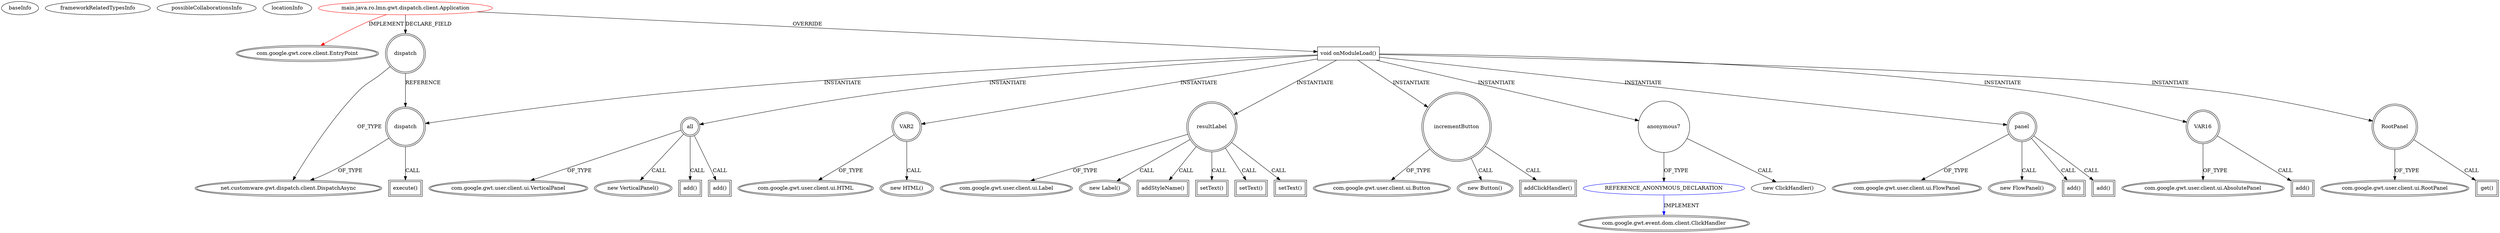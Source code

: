 digraph {
baseInfo[graphId=4429,category="extension_graph",isAnonymous=false,possibleRelation=true]
frameworkRelatedTypesInfo[0="com.google.gwt.core.client.EntryPoint"]
possibleCollaborationsInfo[0="4429~OVERRIDING_METHOD_DECLARATION-INSTANTIATION-~com.google.gwt.core.client.EntryPoint ~com.google.gwt.event.dom.client.ClickHandler ~false~true"]
locationInfo[projectName="rombert-gwt-dispatch-sample",filePath="/rombert-gwt-dispatch-sample/gwt-dispatch-sample-master/dispatch-sample-manual/src/main/java/ro/lmn/gwt/dispatch/client/Application.java",contextSignature="Application",graphId="4429"]
0[label="main.java.ro.lmn.gwt.dispatch.client.Application",vertexType="ROOT_CLIENT_CLASS_DECLARATION",isFrameworkType=false,color=red]
1[label="com.google.gwt.core.client.EntryPoint",vertexType="FRAMEWORK_INTERFACE_TYPE",isFrameworkType=true,peripheries=2]
2[label="dispatch",vertexType="FIELD_DECLARATION",isFrameworkType=true,peripheries=2,shape=circle]
3[label="net.customware.gwt.dispatch.client.DispatchAsync",vertexType="FRAMEWORK_INTERFACE_TYPE",isFrameworkType=true,peripheries=2]
4[label="void onModuleLoad()",vertexType="OVERRIDING_METHOD_DECLARATION",isFrameworkType=false,shape=box]
6[label="all",vertexType="VARIABLE_EXPRESION",isFrameworkType=true,peripheries=2,shape=circle]
7[label="com.google.gwt.user.client.ui.VerticalPanel",vertexType="FRAMEWORK_CLASS_TYPE",isFrameworkType=true,peripheries=2]
5[label="new VerticalPanel()",vertexType="CONSTRUCTOR_CALL",isFrameworkType=true,peripheries=2]
9[label="add()",vertexType="INSIDE_CALL",isFrameworkType=true,peripheries=2,shape=box]
11[label="VAR2",vertexType="VARIABLE_EXPRESION",isFrameworkType=true,peripheries=2,shape=circle]
12[label="com.google.gwt.user.client.ui.HTML",vertexType="FRAMEWORK_CLASS_TYPE",isFrameworkType=true,peripheries=2]
10[label="new HTML()",vertexType="CONSTRUCTOR_CALL",isFrameworkType=true,peripheries=2]
14[label="resultLabel",vertexType="VARIABLE_EXPRESION",isFrameworkType=true,peripheries=2,shape=circle]
15[label="com.google.gwt.user.client.ui.Label",vertexType="FRAMEWORK_CLASS_TYPE",isFrameworkType=true,peripheries=2]
13[label="new Label()",vertexType="CONSTRUCTOR_CALL",isFrameworkType=true,peripheries=2]
17[label="addStyleName()",vertexType="INSIDE_CALL",isFrameworkType=true,peripheries=2,shape=box]
19[label="incrementButton",vertexType="VARIABLE_EXPRESION",isFrameworkType=true,peripheries=2,shape=circle]
20[label="com.google.gwt.user.client.ui.Button",vertexType="FRAMEWORK_CLASS_TYPE",isFrameworkType=true,peripheries=2]
18[label="new Button()",vertexType="CONSTRUCTOR_CALL",isFrameworkType=true,peripheries=2]
22[label="addClickHandler()",vertexType="INSIDE_CALL",isFrameworkType=true,peripheries=2,shape=box]
24[label="anonymous7",vertexType="VARIABLE_EXPRESION",isFrameworkType=false,shape=circle]
25[label="REFERENCE_ANONYMOUS_DECLARATION",vertexType="REFERENCE_ANONYMOUS_DECLARATION",isFrameworkType=false,color=blue]
26[label="com.google.gwt.event.dom.client.ClickHandler",vertexType="FRAMEWORK_INTERFACE_TYPE",isFrameworkType=true,peripheries=2]
23[label="new ClickHandler()",vertexType="CONSTRUCTOR_CALL",isFrameworkType=false]
28[label="setText()",vertexType="INSIDE_CALL",isFrameworkType=true,peripheries=2,shape=box]
29[label="dispatch",vertexType="VARIABLE_EXPRESION",isFrameworkType=true,peripheries=2,shape=circle]
30[label="execute()",vertexType="INSIDE_CALL",isFrameworkType=true,peripheries=2,shape=box]
33[label="setText()",vertexType="INSIDE_CALL",isFrameworkType=true,peripheries=2,shape=box]
35[label="setText()",vertexType="INSIDE_CALL",isFrameworkType=true,peripheries=2,shape=box]
37[label="panel",vertexType="VARIABLE_EXPRESION",isFrameworkType=true,peripheries=2,shape=circle]
38[label="com.google.gwt.user.client.ui.FlowPanel",vertexType="FRAMEWORK_CLASS_TYPE",isFrameworkType=true,peripheries=2]
36[label="new FlowPanel()",vertexType="CONSTRUCTOR_CALL",isFrameworkType=true,peripheries=2]
40[label="add()",vertexType="INSIDE_CALL",isFrameworkType=true,peripheries=2,shape=box]
42[label="add()",vertexType="INSIDE_CALL",isFrameworkType=true,peripheries=2,shape=box]
44[label="add()",vertexType="INSIDE_CALL",isFrameworkType=true,peripheries=2,shape=box]
45[label="VAR16",vertexType="VARIABLE_EXPRESION",isFrameworkType=true,peripheries=2,shape=circle]
47[label="com.google.gwt.user.client.ui.AbsolutePanel",vertexType="FRAMEWORK_CLASS_TYPE",isFrameworkType=true,peripheries=2]
46[label="add()",vertexType="INSIDE_CALL",isFrameworkType=true,peripheries=2,shape=box]
48[label="RootPanel",vertexType="VARIABLE_EXPRESION",isFrameworkType=true,peripheries=2,shape=circle]
50[label="com.google.gwt.user.client.ui.RootPanel",vertexType="FRAMEWORK_CLASS_TYPE",isFrameworkType=true,peripheries=2]
49[label="get()",vertexType="INSIDE_CALL",isFrameworkType=true,peripheries=2,shape=box]
0->1[label="IMPLEMENT",color=red]
0->2[label="DECLARE_FIELD"]
2->3[label="OF_TYPE"]
0->4[label="OVERRIDE"]
4->6[label="INSTANTIATE"]
6->7[label="OF_TYPE"]
6->5[label="CALL"]
6->9[label="CALL"]
4->11[label="INSTANTIATE"]
11->12[label="OF_TYPE"]
11->10[label="CALL"]
4->14[label="INSTANTIATE"]
14->15[label="OF_TYPE"]
14->13[label="CALL"]
14->17[label="CALL"]
4->19[label="INSTANTIATE"]
19->20[label="OF_TYPE"]
19->18[label="CALL"]
19->22[label="CALL"]
4->24[label="INSTANTIATE"]
25->26[label="IMPLEMENT",color=blue]
24->25[label="OF_TYPE"]
24->23[label="CALL"]
14->28[label="CALL"]
4->29[label="INSTANTIATE"]
2->29[label="REFERENCE"]
29->3[label="OF_TYPE"]
29->30[label="CALL"]
14->33[label="CALL"]
14->35[label="CALL"]
4->37[label="INSTANTIATE"]
37->38[label="OF_TYPE"]
37->36[label="CALL"]
37->40[label="CALL"]
37->42[label="CALL"]
6->44[label="CALL"]
4->45[label="INSTANTIATE"]
45->47[label="OF_TYPE"]
45->46[label="CALL"]
4->48[label="INSTANTIATE"]
48->50[label="OF_TYPE"]
48->49[label="CALL"]
}

